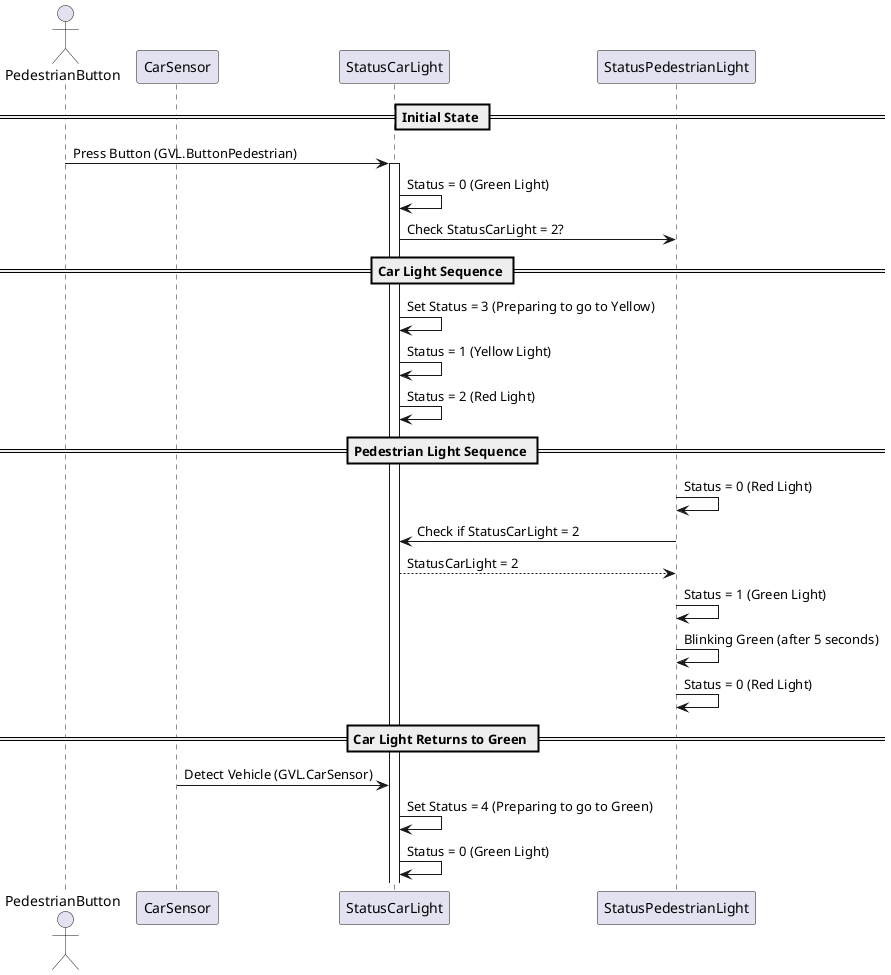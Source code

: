 @startuml
actor PedestrianButton
participant CarSensor
participant StatusCarLight as CarLight
participant StatusPedestrianLight as PedestrianLight

== Initial State ==

PedestrianButton -> CarLight: Press Button (GVL.ButtonPedestrian)
activate CarLight

CarLight -> CarLight: Status = 0 (Green Light)
CarLight -> PedestrianLight: Check StatusCarLight = 2?

== Car Light Sequence ==

CarLight -> CarLight: Set Status = 3 (Preparing to go to Yellow)
CarLight -> CarLight: Status = 1 (Yellow Light)
CarLight -> CarLight: Status = 2 (Red Light)

== Pedestrian Light Sequence ==

PedestrianLight -> PedestrianLight: Status = 0 (Red Light)
PedestrianLight -> CarLight: Check if StatusCarLight = 2
CarLight --> PedestrianLight: StatusCarLight = 2

PedestrianLight -> PedestrianLight: Status = 1 (Green Light)
PedestrianLight -> PedestrianLight: Blinking Green (after 5 seconds)
PedestrianLight -> PedestrianLight: Status = 0 (Red Light)

== Car Light Returns to Green ==

CarSensor -> CarLight: Detect Vehicle (GVL.CarSensor)
CarLight -> CarLight: Set Status = 4 (Preparing to go to Green)
CarLight -> CarLight: Status = 0 (Green Light)
@enduml
